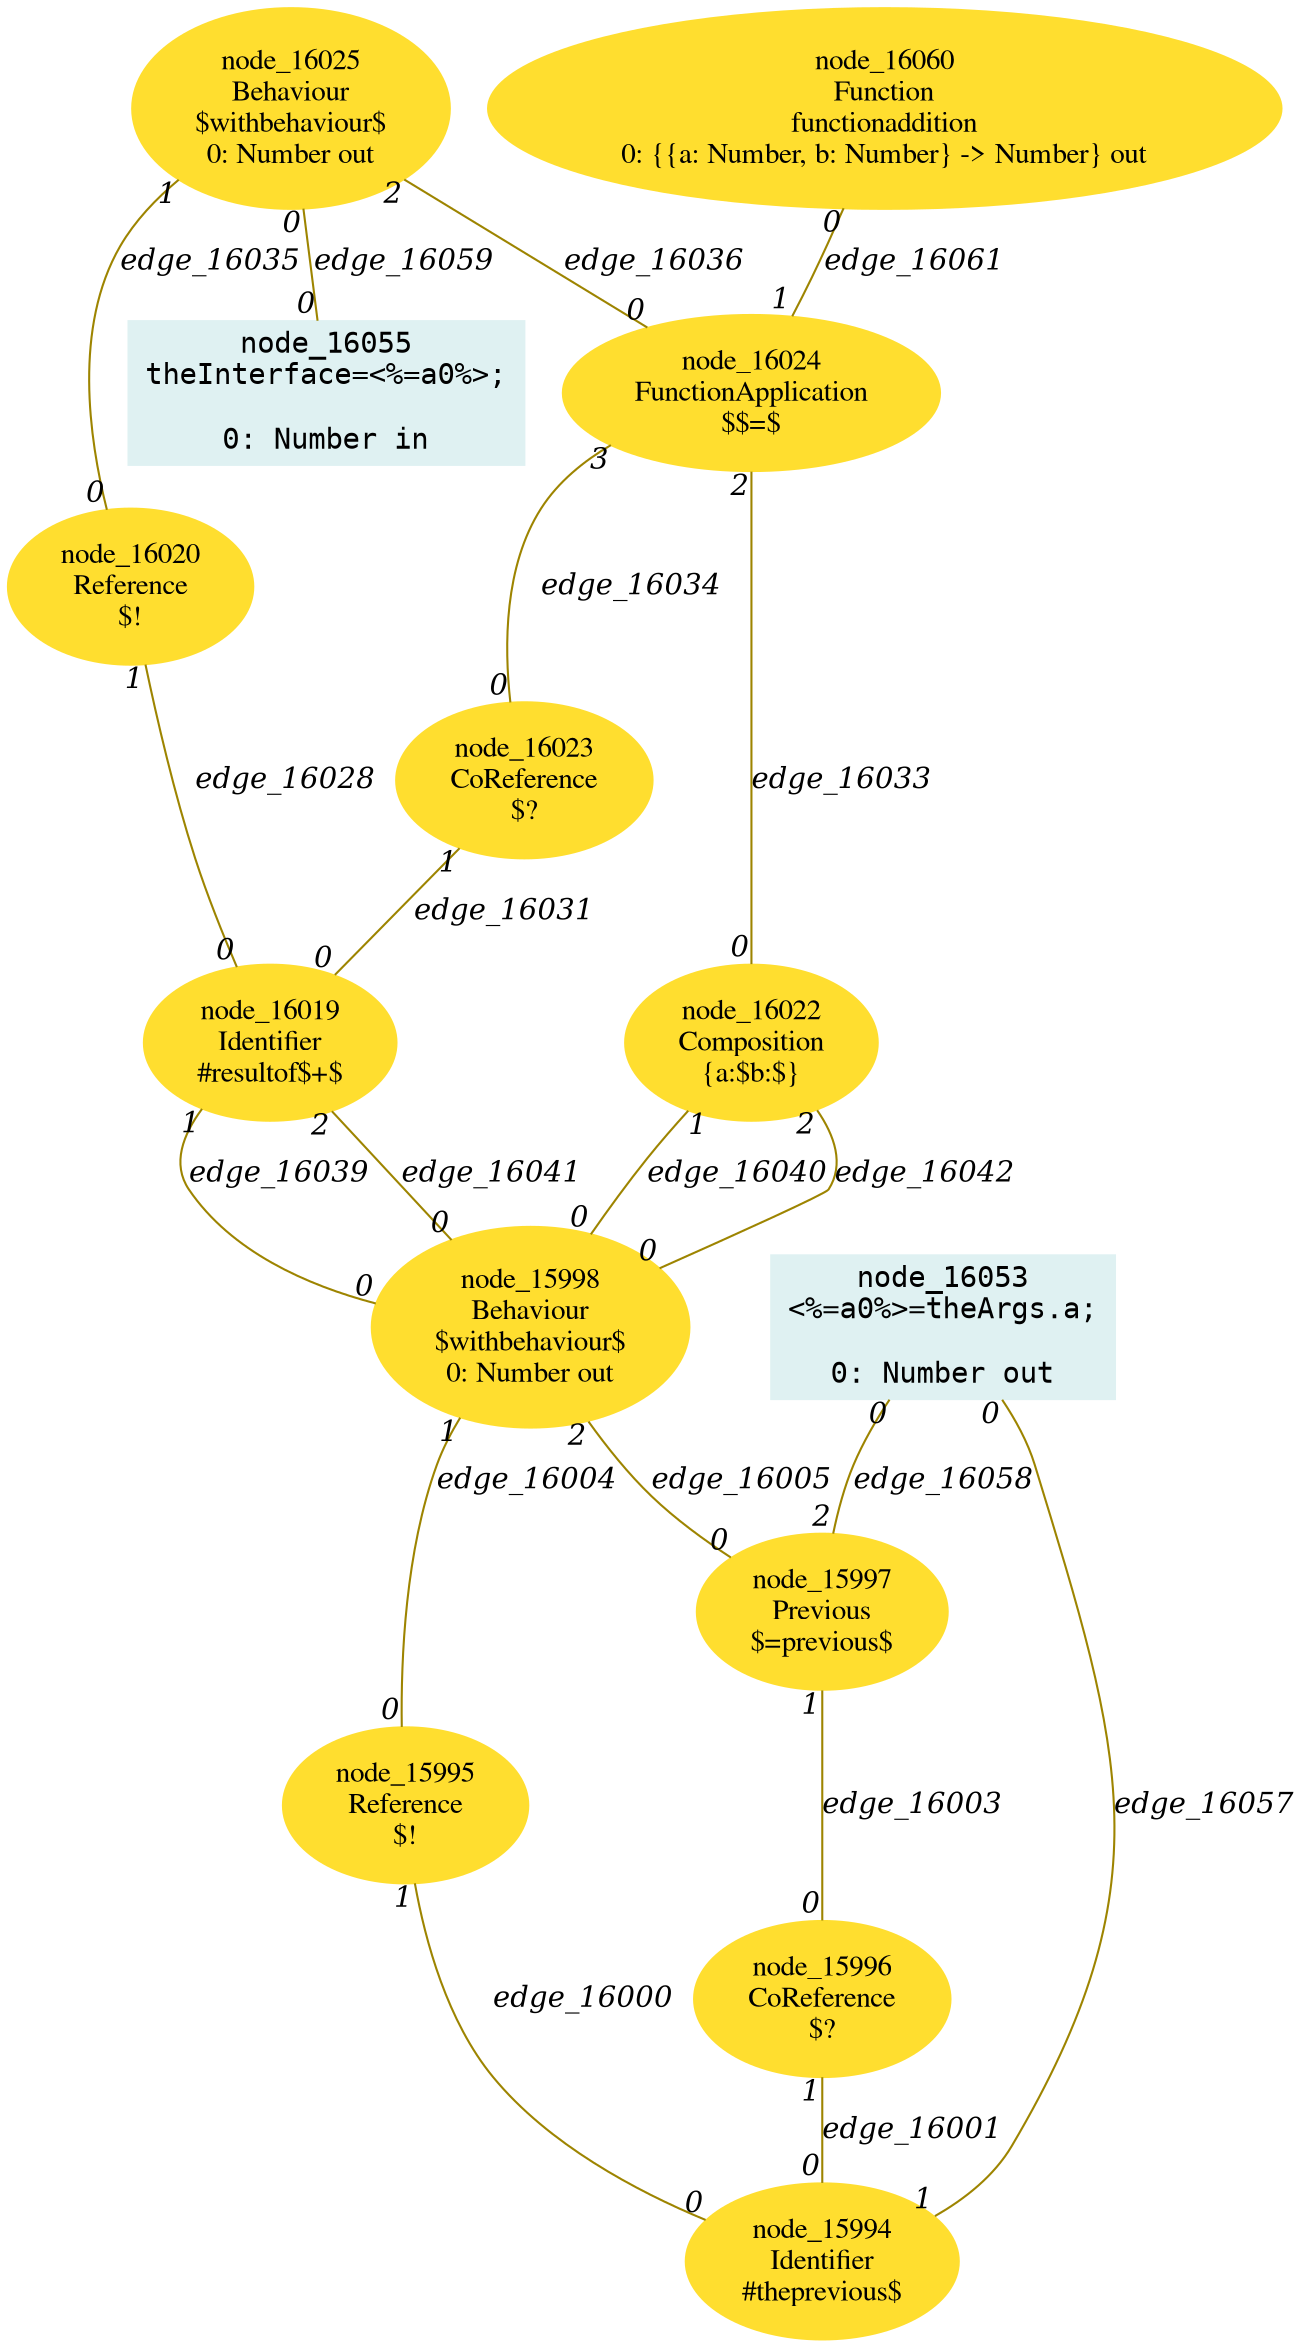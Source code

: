digraph g{node_15994 [shape="ellipse", style="filled", color="#ffde2f", fontname="Times", label="node_15994
Identifier
#theprevious$
" ]
node_15995 [shape="ellipse", style="filled", color="#ffde2f", fontname="Times", label="node_15995
Reference
$!
" ]
node_15996 [shape="ellipse", style="filled", color="#ffde2f", fontname="Times", label="node_15996
CoReference
$?
" ]
node_15997 [shape="ellipse", style="filled", color="#ffde2f", fontname="Times", label="node_15997
Previous
$=previous$
" ]
node_15998 [shape="ellipse", style="filled", color="#ffde2f", fontname="Times", label="node_15998
Behaviour
$withbehaviour$
0: Number out" ]
node_16019 [shape="ellipse", style="filled", color="#ffde2f", fontname="Times", label="node_16019
Identifier
#resultof$+$
" ]
node_16020 [shape="ellipse", style="filled", color="#ffde2f", fontname="Times", label="node_16020
Reference
$!
" ]
node_16022 [shape="ellipse", style="filled", color="#ffde2f", fontname="Times", label="node_16022
Composition
{a:$b:$}
" ]
node_16023 [shape="ellipse", style="filled", color="#ffde2f", fontname="Times", label="node_16023
CoReference
$?
" ]
node_16024 [shape="ellipse", style="filled", color="#ffde2f", fontname="Times", label="node_16024
FunctionApplication
$$=$
" ]
node_16025 [shape="ellipse", style="filled", color="#ffde2f", fontname="Times", label="node_16025
Behaviour
$withbehaviour$
0: Number out" ]
node_16053 [shape="box", style="filled", color="#dff1f2", fontname="Courier", label="node_16053
<%=a0%>=theArgs.a;

0: Number out" ]
node_16055 [shape="box", style="filled", color="#dff1f2", fontname="Courier", label="node_16055
theInterface=<%=a0%>;

0: Number in" ]
node_16060 [shape="ellipse", style="filled", color="#ffde2f", fontname="Times", label="node_16060
Function
functionaddition
0: {{a: Number, b: Number} -> Number} out" ]
node_15995 -> node_15994 [dir=none, arrowHead=none, fontname="Times-Italic", arrowsize=1, color="#9d8400", label="edge_16000",  headlabel="0", taillabel="1" ]
node_15996 -> node_15994 [dir=none, arrowHead=none, fontname="Times-Italic", arrowsize=1, color="#9d8400", label="edge_16001",  headlabel="0", taillabel="1" ]
node_15997 -> node_15996 [dir=none, arrowHead=none, fontname="Times-Italic", arrowsize=1, color="#9d8400", label="edge_16003",  headlabel="0", taillabel="1" ]
node_15998 -> node_15995 [dir=none, arrowHead=none, fontname="Times-Italic", arrowsize=1, color="#9d8400", label="edge_16004",  headlabel="0", taillabel="1" ]
node_15998 -> node_15997 [dir=none, arrowHead=none, fontname="Times-Italic", arrowsize=1, color="#9d8400", label="edge_16005",  headlabel="0", taillabel="2" ]
node_16020 -> node_16019 [dir=none, arrowHead=none, fontname="Times-Italic", arrowsize=1, color="#9d8400", label="edge_16028",  headlabel="0", taillabel="1" ]
node_16023 -> node_16019 [dir=none, arrowHead=none, fontname="Times-Italic", arrowsize=1, color="#9d8400", label="edge_16031",  headlabel="0", taillabel="1" ]
node_16024 -> node_16022 [dir=none, arrowHead=none, fontname="Times-Italic", arrowsize=1, color="#9d8400", label="edge_16033",  headlabel="0", taillabel="2" ]
node_16024 -> node_16023 [dir=none, arrowHead=none, fontname="Times-Italic", arrowsize=1, color="#9d8400", label="edge_16034",  headlabel="0", taillabel="3" ]
node_16025 -> node_16020 [dir=none, arrowHead=none, fontname="Times-Italic", arrowsize=1, color="#9d8400", label="edge_16035",  headlabel="0", taillabel="1" ]
node_16025 -> node_16024 [dir=none, arrowHead=none, fontname="Times-Italic", arrowsize=1, color="#9d8400", label="edge_16036",  headlabel="0", taillabel="2" ]
node_16019 -> node_15998 [dir=none, arrowHead=none, fontname="Times-Italic", arrowsize=1, color="#9d8400", label="edge_16039",  headlabel="0", taillabel="1" ]
node_16022 -> node_15998 [dir=none, arrowHead=none, fontname="Times-Italic", arrowsize=1, color="#9d8400", label="edge_16040",  headlabel="0", taillabel="1" ]
node_16019 -> node_15998 [dir=none, arrowHead=none, fontname="Times-Italic", arrowsize=1, color="#9d8400", label="edge_16041",  headlabel="0", taillabel="2" ]
node_16022 -> node_15998 [dir=none, arrowHead=none, fontname="Times-Italic", arrowsize=1, color="#9d8400", label="edge_16042",  headlabel="0", taillabel="2" ]
node_16053 -> node_15994 [dir=none, arrowHead=none, fontname="Times-Italic", arrowsize=1, color="#9d8400", label="edge_16057",  headlabel="1", taillabel="0" ]
node_16053 -> node_15997 [dir=none, arrowHead=none, fontname="Times-Italic", arrowsize=1, color="#9d8400", label="edge_16058",  headlabel="2", taillabel="0" ]
node_16025 -> node_16055 [dir=none, arrowHead=none, fontname="Times-Italic", arrowsize=1, color="#9d8400", label="edge_16059",  headlabel="0", taillabel="0" ]
node_16060 -> node_16024 [dir=none, arrowHead=none, fontname="Times-Italic", arrowsize=1, color="#9d8400", label="edge_16061",  headlabel="1", taillabel="0" ]
}